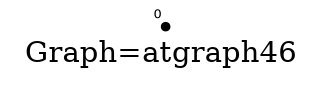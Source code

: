/* Created by igraph 0.8.0-pre+0200568 */
graph {
  graph [
    label="Graph=atgraph46"
    labelloc=bottom
  ];
  0 [
    pos="0.000000,0.000000!"
    shape=point
    fontsize=6
    xlabel=0
  ];

}
